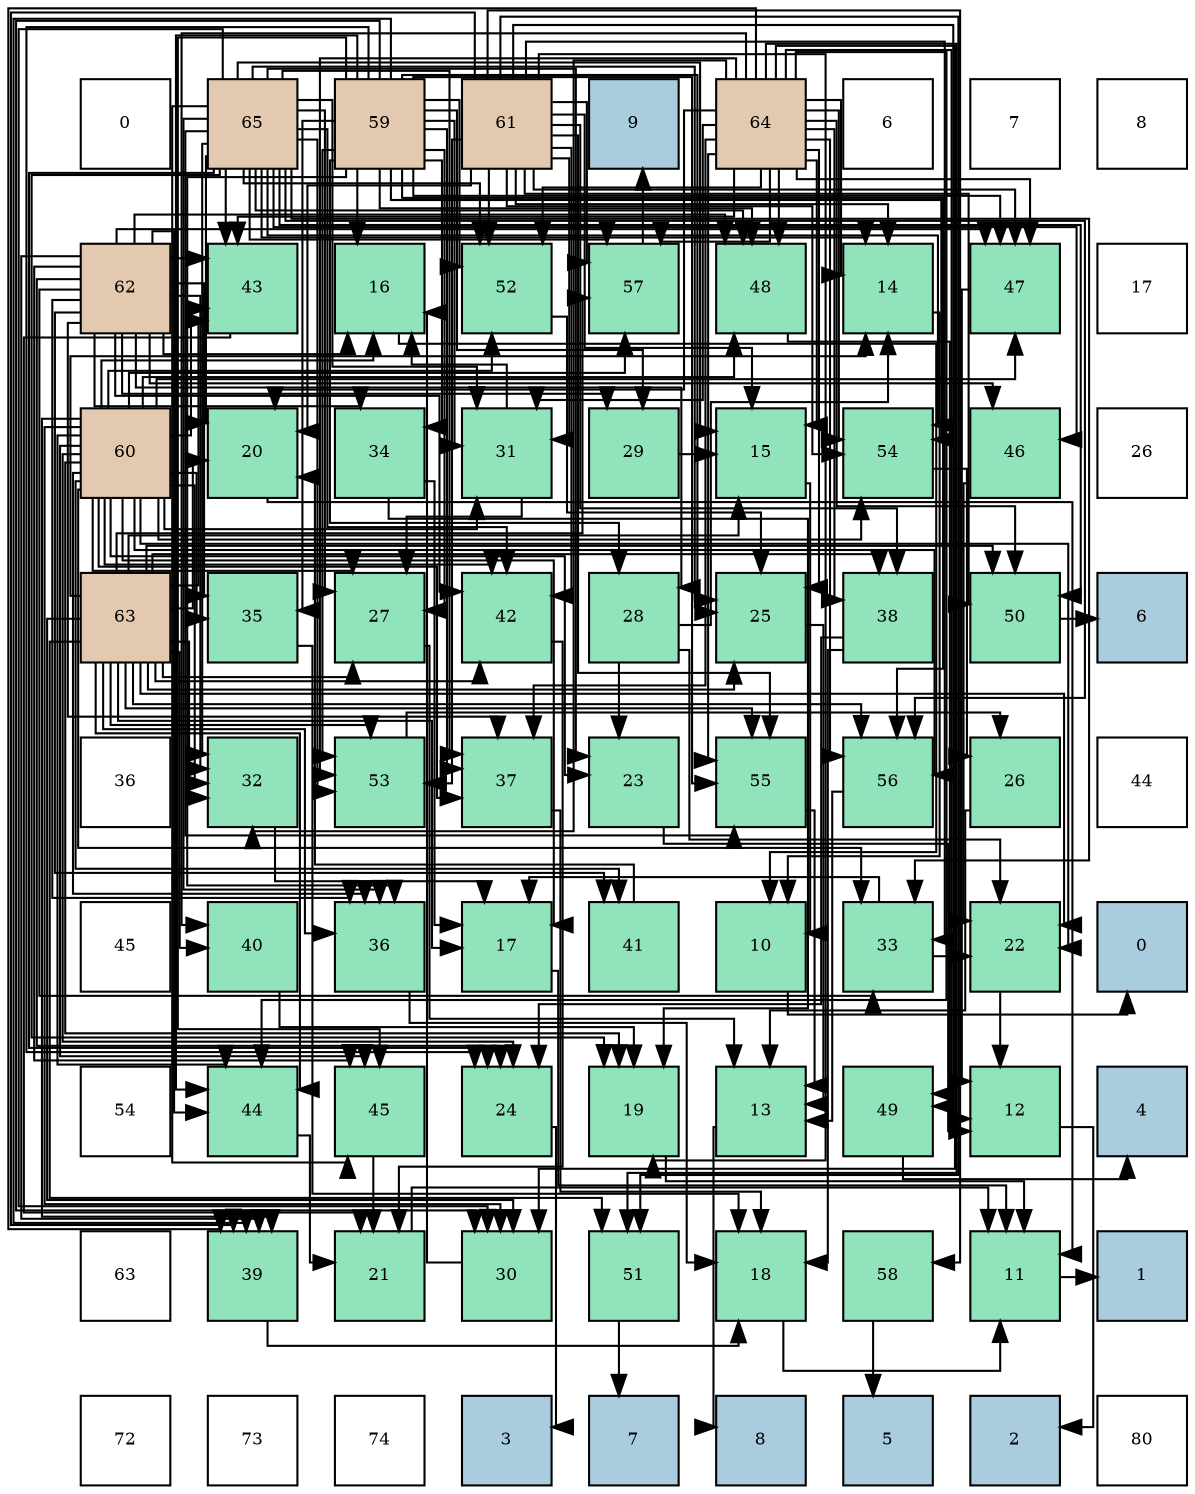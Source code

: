 digraph layout{
 rankdir=TB;
 splines=ortho;
 node [style=filled shape=square fixedsize=true width=0.6];
0[label="0", fontsize=8, fillcolor="#ffffff"];
1[label="65", fontsize=8, fillcolor="#e3c9af"];
2[label="59", fontsize=8, fillcolor="#e3c9af"];
3[label="61", fontsize=8, fillcolor="#e3c9af"];
4[label="9", fontsize=8, fillcolor="#a9ccde"];
5[label="64", fontsize=8, fillcolor="#e3c9af"];
6[label="6", fontsize=8, fillcolor="#ffffff"];
7[label="7", fontsize=8, fillcolor="#ffffff"];
8[label="8", fontsize=8, fillcolor="#ffffff"];
9[label="62", fontsize=8, fillcolor="#e3c9af"];
10[label="43", fontsize=8, fillcolor="#91e3bb"];
11[label="16", fontsize=8, fillcolor="#91e3bb"];
12[label="52", fontsize=8, fillcolor="#91e3bb"];
13[label="57", fontsize=8, fillcolor="#91e3bb"];
14[label="48", fontsize=8, fillcolor="#91e3bb"];
15[label="14", fontsize=8, fillcolor="#91e3bb"];
16[label="47", fontsize=8, fillcolor="#91e3bb"];
17[label="17", fontsize=8, fillcolor="#ffffff"];
18[label="60", fontsize=8, fillcolor="#e3c9af"];
19[label="20", fontsize=8, fillcolor="#91e3bb"];
20[label="34", fontsize=8, fillcolor="#91e3bb"];
21[label="31", fontsize=8, fillcolor="#91e3bb"];
22[label="29", fontsize=8, fillcolor="#91e3bb"];
23[label="15", fontsize=8, fillcolor="#91e3bb"];
24[label="54", fontsize=8, fillcolor="#91e3bb"];
25[label="46", fontsize=8, fillcolor="#91e3bb"];
26[label="26", fontsize=8, fillcolor="#ffffff"];
27[label="63", fontsize=8, fillcolor="#e3c9af"];
28[label="35", fontsize=8, fillcolor="#91e3bb"];
29[label="27", fontsize=8, fillcolor="#91e3bb"];
30[label="42", fontsize=8, fillcolor="#91e3bb"];
31[label="28", fontsize=8, fillcolor="#91e3bb"];
32[label="25", fontsize=8, fillcolor="#91e3bb"];
33[label="38", fontsize=8, fillcolor="#91e3bb"];
34[label="50", fontsize=8, fillcolor="#91e3bb"];
35[label="6", fontsize=8, fillcolor="#a9ccde"];
36[label="36", fontsize=8, fillcolor="#ffffff"];
37[label="32", fontsize=8, fillcolor="#91e3bb"];
38[label="53", fontsize=8, fillcolor="#91e3bb"];
39[label="37", fontsize=8, fillcolor="#91e3bb"];
40[label="23", fontsize=8, fillcolor="#91e3bb"];
41[label="55", fontsize=8, fillcolor="#91e3bb"];
42[label="56", fontsize=8, fillcolor="#91e3bb"];
43[label="26", fontsize=8, fillcolor="#91e3bb"];
44[label="44", fontsize=8, fillcolor="#ffffff"];
45[label="45", fontsize=8, fillcolor="#ffffff"];
46[label="40", fontsize=8, fillcolor="#91e3bb"];
47[label="36", fontsize=8, fillcolor="#91e3bb"];
48[label="17", fontsize=8, fillcolor="#91e3bb"];
49[label="41", fontsize=8, fillcolor="#91e3bb"];
50[label="10", fontsize=8, fillcolor="#91e3bb"];
51[label="33", fontsize=8, fillcolor="#91e3bb"];
52[label="22", fontsize=8, fillcolor="#91e3bb"];
53[label="0", fontsize=8, fillcolor="#a9ccde"];
54[label="54", fontsize=8, fillcolor="#ffffff"];
55[label="44", fontsize=8, fillcolor="#91e3bb"];
56[label="45", fontsize=8, fillcolor="#91e3bb"];
57[label="24", fontsize=8, fillcolor="#91e3bb"];
58[label="19", fontsize=8, fillcolor="#91e3bb"];
59[label="13", fontsize=8, fillcolor="#91e3bb"];
60[label="49", fontsize=8, fillcolor="#91e3bb"];
61[label="12", fontsize=8, fillcolor="#91e3bb"];
62[label="4", fontsize=8, fillcolor="#a9ccde"];
63[label="63", fontsize=8, fillcolor="#ffffff"];
64[label="39", fontsize=8, fillcolor="#91e3bb"];
65[label="21", fontsize=8, fillcolor="#91e3bb"];
66[label="30", fontsize=8, fillcolor="#91e3bb"];
67[label="51", fontsize=8, fillcolor="#91e3bb"];
68[label="18", fontsize=8, fillcolor="#91e3bb"];
69[label="58", fontsize=8, fillcolor="#91e3bb"];
70[label="11", fontsize=8, fillcolor="#91e3bb"];
71[label="1", fontsize=8, fillcolor="#a9ccde"];
72[label="72", fontsize=8, fillcolor="#ffffff"];
73[label="73", fontsize=8, fillcolor="#ffffff"];
74[label="74", fontsize=8, fillcolor="#ffffff"];
75[label="3", fontsize=8, fillcolor="#a9ccde"];
76[label="7", fontsize=8, fillcolor="#a9ccde"];
77[label="8", fontsize=8, fillcolor="#a9ccde"];
78[label="5", fontsize=8, fillcolor="#a9ccde"];
79[label="2", fontsize=8, fillcolor="#a9ccde"];
80[label="80", fontsize=8, fillcolor="#ffffff"];
edge [constraint=false, style=vis];50 -> 53;
70 -> 71;
61 -> 79;
59 -> 77;
15 -> 50;
23 -> 50;
11 -> 50;
48 -> 70;
68 -> 70;
58 -> 70;
19 -> 70;
65 -> 70;
52 -> 61;
40 -> 61;
57 -> 75;
32 -> 59;
43 -> 59;
29 -> 59;
31 -> 15;
31 -> 52;
31 -> 40;
22 -> 23;
66 -> 11;
21 -> 11;
21 -> 29;
37 -> 48;
51 -> 48;
51 -> 52;
20 -> 48;
20 -> 58;
28 -> 68;
47 -> 68;
39 -> 68;
33 -> 68;
33 -> 57;
64 -> 68;
46 -> 58;
49 -> 19;
30 -> 65;
10 -> 65;
55 -> 65;
56 -> 65;
25 -> 52;
16 -> 61;
14 -> 61;
60 -> 62;
34 -> 35;
67 -> 76;
12 -> 32;
38 -> 43;
24 -> 43;
41 -> 59;
42 -> 59;
13 -> 4;
69 -> 78;
2 -> 11;
2 -> 57;
2 -> 32;
2 -> 29;
2 -> 31;
2 -> 22;
2 -> 66;
2 -> 21;
2 -> 20;
2 -> 28;
2 -> 47;
2 -> 39;
2 -> 64;
2 -> 55;
2 -> 56;
2 -> 16;
2 -> 14;
2 -> 12;
2 -> 38;
2 -> 24;
2 -> 41;
2 -> 42;
18 -> 11;
18 -> 48;
18 -> 58;
18 -> 52;
18 -> 40;
18 -> 57;
18 -> 29;
18 -> 66;
18 -> 21;
18 -> 37;
18 -> 51;
18 -> 28;
18 -> 47;
18 -> 39;
18 -> 64;
18 -> 49;
18 -> 30;
18 -> 10;
18 -> 55;
18 -> 56;
18 -> 16;
18 -> 14;
18 -> 12;
18 -> 24;
18 -> 42;
18 -> 13;
3 -> 15;
3 -> 23;
3 -> 58;
3 -> 19;
3 -> 21;
3 -> 51;
3 -> 33;
3 -> 64;
3 -> 30;
3 -> 16;
3 -> 60;
3 -> 34;
3 -> 67;
3 -> 12;
3 -> 38;
3 -> 24;
3 -> 41;
3 -> 13;
3 -> 69;
9 -> 11;
9 -> 57;
9 -> 31;
9 -> 22;
9 -> 37;
9 -> 51;
9 -> 20;
9 -> 28;
9 -> 47;
9 -> 39;
9 -> 64;
9 -> 49;
9 -> 30;
9 -> 10;
9 -> 55;
9 -> 56;
9 -> 25;
9 -> 16;
9 -> 14;
27 -> 15;
27 -> 23;
27 -> 48;
27 -> 19;
27 -> 52;
27 -> 32;
27 -> 29;
27 -> 66;
27 -> 37;
27 -> 47;
27 -> 33;
27 -> 46;
27 -> 30;
27 -> 10;
27 -> 55;
27 -> 34;
27 -> 67;
27 -> 38;
27 -> 41;
27 -> 42;
27 -> 13;
5 -> 15;
5 -> 23;
5 -> 19;
5 -> 32;
5 -> 66;
5 -> 21;
5 -> 37;
5 -> 39;
5 -> 33;
5 -> 64;
5 -> 46;
5 -> 10;
5 -> 55;
5 -> 16;
5 -> 14;
5 -> 60;
5 -> 34;
5 -> 67;
5 -> 12;
5 -> 38;
5 -> 24;
5 -> 41;
5 -> 42;
5 -> 13;
1 -> 15;
1 -> 23;
1 -> 58;
1 -> 19;
1 -> 40;
1 -> 57;
1 -> 32;
1 -> 29;
1 -> 66;
1 -> 21;
1 -> 37;
1 -> 51;
1 -> 47;
1 -> 39;
1 -> 30;
1 -> 10;
1 -> 56;
1 -> 25;
1 -> 14;
1 -> 34;
1 -> 12;
1 -> 38;
1 -> 24;
1 -> 41;
1 -> 42;
1 -> 13;
edge [constraint=true, style=invis];
0 -> 9 -> 18 -> 27 -> 36 -> 45 -> 54 -> 63 -> 72;
1 -> 10 -> 19 -> 28 -> 37 -> 46 -> 55 -> 64 -> 73;
2 -> 11 -> 20 -> 29 -> 38 -> 47 -> 56 -> 65 -> 74;
3 -> 12 -> 21 -> 30 -> 39 -> 48 -> 57 -> 66 -> 75;
4 -> 13 -> 22 -> 31 -> 40 -> 49 -> 58 -> 67 -> 76;
5 -> 14 -> 23 -> 32 -> 41 -> 50 -> 59 -> 68 -> 77;
6 -> 15 -> 24 -> 33 -> 42 -> 51 -> 60 -> 69 -> 78;
7 -> 16 -> 25 -> 34 -> 43 -> 52 -> 61 -> 70 -> 79;
8 -> 17 -> 26 -> 35 -> 44 -> 53 -> 62 -> 71 -> 80;
rank = same {0 -> 1 -> 2 -> 3 -> 4 -> 5 -> 6 -> 7 -> 8};
rank = same {9 -> 10 -> 11 -> 12 -> 13 -> 14 -> 15 -> 16 -> 17};
rank = same {18 -> 19 -> 20 -> 21 -> 22 -> 23 -> 24 -> 25 -> 26};
rank = same {27 -> 28 -> 29 -> 30 -> 31 -> 32 -> 33 -> 34 -> 35};
rank = same {36 -> 37 -> 38 -> 39 -> 40 -> 41 -> 42 -> 43 -> 44};
rank = same {45 -> 46 -> 47 -> 48 -> 49 -> 50 -> 51 -> 52 -> 53};
rank = same {54 -> 55 -> 56 -> 57 -> 58 -> 59 -> 60 -> 61 -> 62};
rank = same {63 -> 64 -> 65 -> 66 -> 67 -> 68 -> 69 -> 70 -> 71};
rank = same {72 -> 73 -> 74 -> 75 -> 76 -> 77 -> 78 -> 79 -> 80};
}